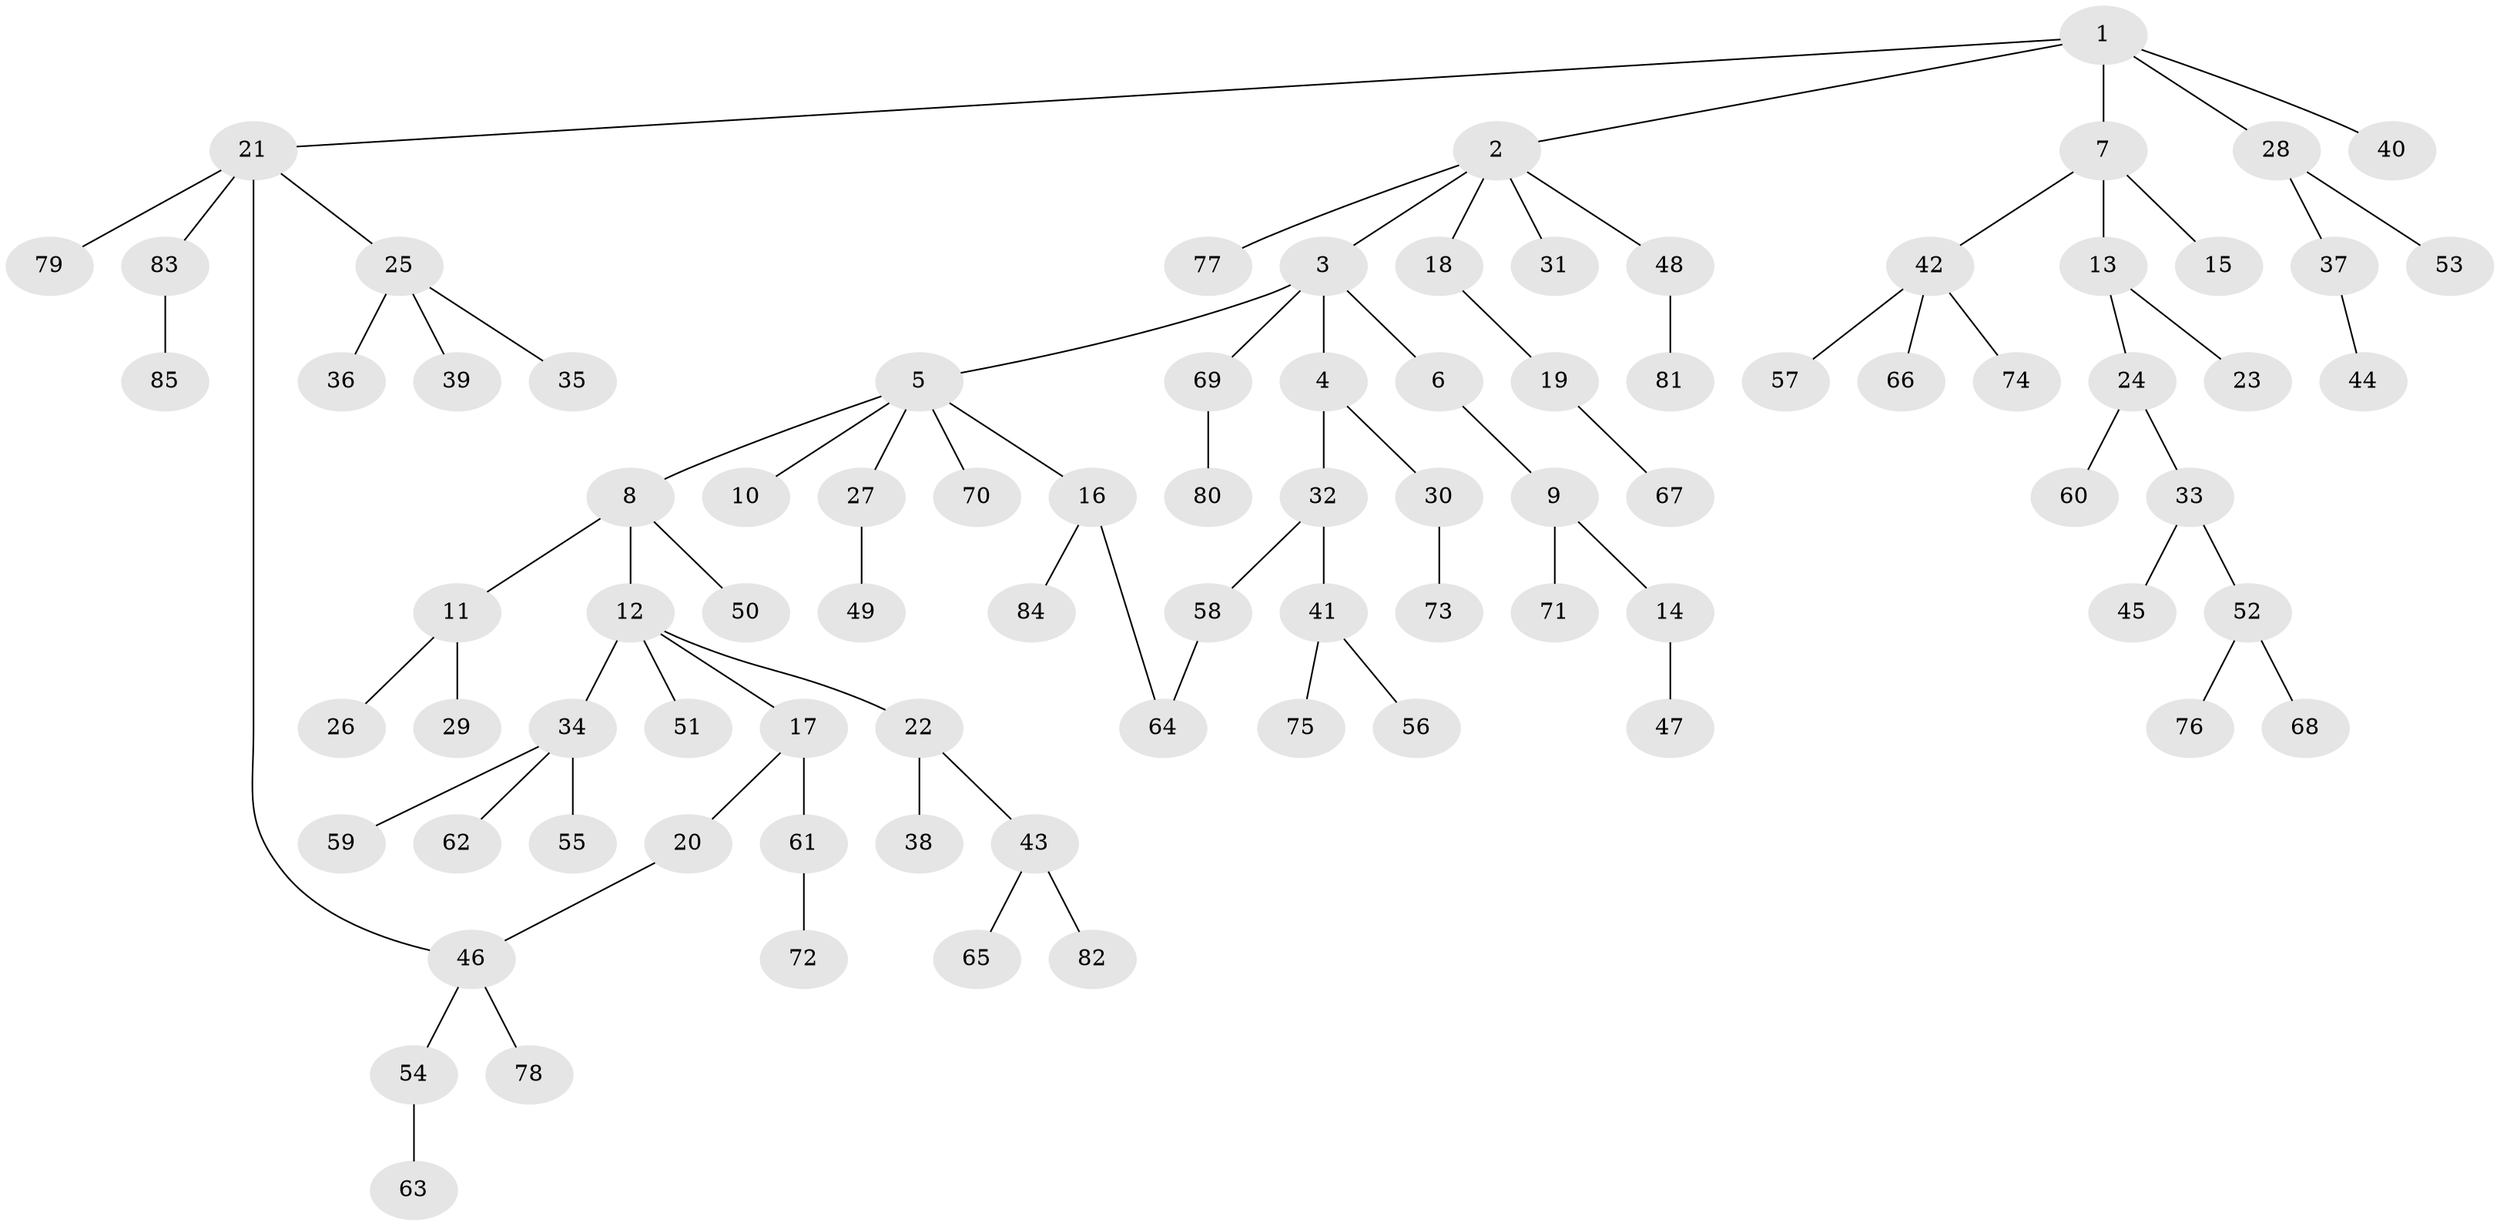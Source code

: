 // Generated by graph-tools (version 1.1) at 2025/41/03/09/25 04:41:10]
// undirected, 85 vertices, 86 edges
graph export_dot {
graph [start="1"]
  node [color=gray90,style=filled];
  1;
  2;
  3;
  4;
  5;
  6;
  7;
  8;
  9;
  10;
  11;
  12;
  13;
  14;
  15;
  16;
  17;
  18;
  19;
  20;
  21;
  22;
  23;
  24;
  25;
  26;
  27;
  28;
  29;
  30;
  31;
  32;
  33;
  34;
  35;
  36;
  37;
  38;
  39;
  40;
  41;
  42;
  43;
  44;
  45;
  46;
  47;
  48;
  49;
  50;
  51;
  52;
  53;
  54;
  55;
  56;
  57;
  58;
  59;
  60;
  61;
  62;
  63;
  64;
  65;
  66;
  67;
  68;
  69;
  70;
  71;
  72;
  73;
  74;
  75;
  76;
  77;
  78;
  79;
  80;
  81;
  82;
  83;
  84;
  85;
  1 -- 2;
  1 -- 7;
  1 -- 21;
  1 -- 28;
  1 -- 40;
  2 -- 3;
  2 -- 18;
  2 -- 31;
  2 -- 48;
  2 -- 77;
  3 -- 4;
  3 -- 5;
  3 -- 6;
  3 -- 69;
  4 -- 30;
  4 -- 32;
  5 -- 8;
  5 -- 10;
  5 -- 16;
  5 -- 27;
  5 -- 70;
  6 -- 9;
  7 -- 13;
  7 -- 15;
  7 -- 42;
  8 -- 11;
  8 -- 12;
  8 -- 50;
  9 -- 14;
  9 -- 71;
  11 -- 26;
  11 -- 29;
  12 -- 17;
  12 -- 22;
  12 -- 34;
  12 -- 51;
  13 -- 23;
  13 -- 24;
  14 -- 47;
  16 -- 64;
  16 -- 84;
  17 -- 20;
  17 -- 61;
  18 -- 19;
  19 -- 67;
  20 -- 46;
  21 -- 25;
  21 -- 79;
  21 -- 83;
  21 -- 46;
  22 -- 38;
  22 -- 43;
  24 -- 33;
  24 -- 60;
  25 -- 35;
  25 -- 36;
  25 -- 39;
  27 -- 49;
  28 -- 37;
  28 -- 53;
  30 -- 73;
  32 -- 41;
  32 -- 58;
  33 -- 45;
  33 -- 52;
  34 -- 55;
  34 -- 59;
  34 -- 62;
  37 -- 44;
  41 -- 56;
  41 -- 75;
  42 -- 57;
  42 -- 66;
  42 -- 74;
  43 -- 65;
  43 -- 82;
  46 -- 54;
  46 -- 78;
  48 -- 81;
  52 -- 68;
  52 -- 76;
  54 -- 63;
  58 -- 64;
  61 -- 72;
  69 -- 80;
  83 -- 85;
}
